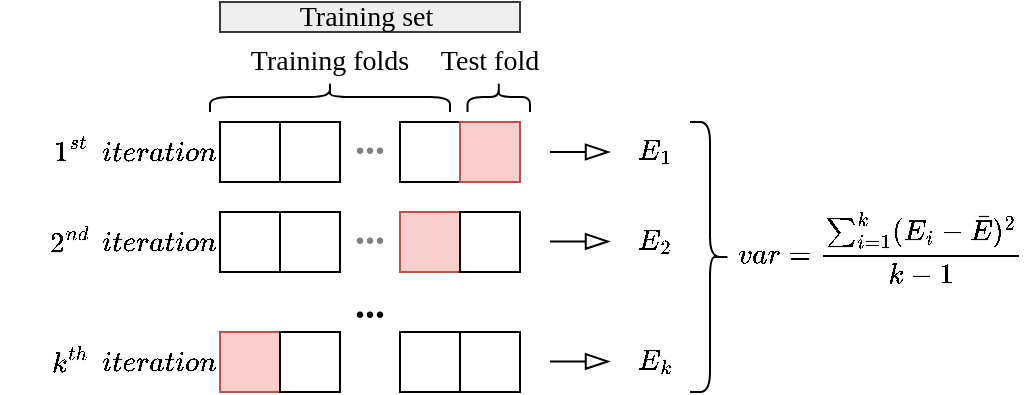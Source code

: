 <mxfile version="18.1.3" type="device"><diagram id="Nye_93qsUCr-LkFEeJR7" name="Page-1"><mxGraphModel dx="822" dy="581" grid="1" gridSize="15" guides="1" tooltips="1" connect="1" arrows="1" fold="1" page="1" pageScale="1" pageWidth="850" pageHeight="1100" math="1" shadow="0"><root><mxCell id="0"/><mxCell id="1" parent="0"/><mxCell id="6iL0MIzmOnUqxVcRXlVa-2" value="" style="rounded=0;whiteSpace=wrap;html=1;" parent="1" vertex="1"><mxGeometry x="180" y="300" width="30" height="30" as="geometry"/></mxCell><mxCell id="6iL0MIzmOnUqxVcRXlVa-4" value="" style="rounded=0;whiteSpace=wrap;html=1;" parent="1" vertex="1"><mxGeometry x="210" y="300" width="30" height="30" as="geometry"/></mxCell><mxCell id="6iL0MIzmOnUqxVcRXlVa-6" value="" style="rounded=0;whiteSpace=wrap;html=1;" parent="1" vertex="1"><mxGeometry x="270" y="300" width="30" height="30" as="geometry"/></mxCell><mxCell id="6iL0MIzmOnUqxVcRXlVa-7" value="" style="rounded=0;whiteSpace=wrap;html=1;fillColor=#f8cecc;strokeColor=#b85450;" parent="1" vertex="1"><mxGeometry x="300" y="300" width="30" height="30" as="geometry"/></mxCell><mxCell id="6iL0MIzmOnUqxVcRXlVa-8" value="" style="rounded=0;whiteSpace=wrap;html=1;" parent="1" vertex="1"><mxGeometry x="180" y="345" width="30" height="30" as="geometry"/></mxCell><mxCell id="6iL0MIzmOnUqxVcRXlVa-9" value="" style="rounded=0;whiteSpace=wrap;html=1;" parent="1" vertex="1"><mxGeometry x="210" y="345" width="30" height="30" as="geometry"/></mxCell><mxCell id="6iL0MIzmOnUqxVcRXlVa-11" value="" style="rounded=0;whiteSpace=wrap;html=1;fillColor=#f8cecc;strokeColor=#b85450;" parent="1" vertex="1"><mxGeometry x="270" y="345" width="30" height="30" as="geometry"/></mxCell><mxCell id="6iL0MIzmOnUqxVcRXlVa-12" value="" style="rounded=0;whiteSpace=wrap;html=1;" parent="1" vertex="1"><mxGeometry x="300" y="345" width="30" height="30" as="geometry"/></mxCell><mxCell id="6iL0MIzmOnUqxVcRXlVa-28" value="" style="rounded=0;whiteSpace=wrap;html=1;fillColor=#f8cecc;strokeColor=#b85450;" parent="1" vertex="1"><mxGeometry x="180" y="405" width="30" height="30" as="geometry"/></mxCell><mxCell id="6iL0MIzmOnUqxVcRXlVa-29" value="" style="rounded=0;whiteSpace=wrap;html=1;" parent="1" vertex="1"><mxGeometry x="210" y="405" width="30" height="30" as="geometry"/></mxCell><mxCell id="6iL0MIzmOnUqxVcRXlVa-31" value="" style="rounded=0;whiteSpace=wrap;html=1;" parent="1" vertex="1"><mxGeometry x="270" y="405" width="30" height="30" as="geometry"/></mxCell><mxCell id="6iL0MIzmOnUqxVcRXlVa-32" value="" style="rounded=0;whiteSpace=wrap;html=1;" parent="1" vertex="1"><mxGeometry x="300" y="405" width="30" height="30" as="geometry"/></mxCell><mxCell id="6iL0MIzmOnUqxVcRXlVa-34" value="" style="endArrow=blockThin;html=1;rounded=0;startSize=5;endSize=10;endFill=0;strokeWidth=1;" parent="1" edge="1"><mxGeometry width="50" height="50" relative="1" as="geometry"><mxPoint x="345" y="315" as="sourcePoint"/><mxPoint x="375" y="315" as="targetPoint"/></mxGeometry></mxCell><mxCell id="6iL0MIzmOnUqxVcRXlVa-35" value="" style="endArrow=blockThin;html=1;rounded=0;startSize=5;endSize=10;endFill=0;strokeWidth=1;" parent="1" edge="1"><mxGeometry width="50" height="50" relative="1" as="geometry"><mxPoint x="345" y="359.74" as="sourcePoint"/><mxPoint x="375" y="359.74" as="targetPoint"/></mxGeometry></mxCell><mxCell id="6iL0MIzmOnUqxVcRXlVa-38" value="" style="endArrow=blockThin;html=1;rounded=0;startSize=5;endSize=10;endFill=0;strokeWidth=1;" parent="1" edge="1"><mxGeometry width="50" height="50" relative="1" as="geometry"><mxPoint x="345" y="419.74" as="sourcePoint"/><mxPoint x="375" y="419.74" as="targetPoint"/></mxGeometry></mxCell><mxCell id="6iL0MIzmOnUqxVcRXlVa-39" value="&lt;b&gt;&lt;font face=&quot;Palatino&quot; style=&quot;font-size: 20px;&quot;&gt;...&lt;/font&gt;&lt;/b&gt;" style="text;html=1;strokeColor=none;fillColor=none;align=center;verticalAlign=middle;whiteSpace=wrap;rounded=0;" parent="1" vertex="1"><mxGeometry x="180" y="382.5" width="150" height="15" as="geometry"/></mxCell><mxCell id="6iL0MIzmOnUqxVcRXlVa-42" value="&lt;font style=&quot;font-size: 14px;&quot; face=&quot;Palatino&quot;&gt;Training set&amp;nbsp;&lt;/font&gt;" style="text;html=1;align=center;verticalAlign=middle;whiteSpace=wrap;rounded=0;fontSize=12;fillColor=#eeeeee;strokeColor=#36393d;" parent="1" vertex="1"><mxGeometry x="180" y="240" width="150" height="15" as="geometry"/></mxCell><mxCell id="6iL0MIzmOnUqxVcRXlVa-45" value="$$E_1$$" style="text;html=1;strokeColor=none;fillColor=none;align=center;verticalAlign=middle;whiteSpace=wrap;rounded=0;fontFamily=Palatino;fontSize=14;" parent="1" vertex="1"><mxGeometry x="390" y="300" width="15" height="30" as="geometry"/></mxCell><mxCell id="6iL0MIzmOnUqxVcRXlVa-46" value="$$E_2$$" style="text;html=1;strokeColor=none;fillColor=none;align=center;verticalAlign=middle;whiteSpace=wrap;rounded=0;fontFamily=Palatino;fontSize=14;" parent="1" vertex="1"><mxGeometry x="390" y="345" width="15" height="30" as="geometry"/></mxCell><mxCell id="6iL0MIzmOnUqxVcRXlVa-47" value="$$E_k$$" style="text;html=1;strokeColor=none;fillColor=none;align=center;verticalAlign=middle;whiteSpace=wrap;rounded=0;fontFamily=Palatino;fontSize=14;" parent="1" vertex="1"><mxGeometry x="390" y="405" width="15" height="30" as="geometry"/></mxCell><mxCell id="6iL0MIzmOnUqxVcRXlVa-48" value="" style="shape=curlyBracket;whiteSpace=wrap;html=1;rounded=1;flipH=1;fontFamily=Palatino;fontSize=12;strokeColor=default;" parent="1" vertex="1"><mxGeometry x="415" y="300" width="20" height="135" as="geometry"/></mxCell><mxCell id="6iL0MIzmOnUqxVcRXlVa-49" value="$$var= \frac{\sum_{i=1}^{k} (E_i - \bar{E})^2 }{k - 1}$$" style="text;html=1;strokeColor=none;fillColor=none;align=center;verticalAlign=middle;whiteSpace=wrap;rounded=0;fontFamily=Palatino;fontSize=14;" parent="1" vertex="1"><mxGeometry x="435" y="347.5" width="150" height="30" as="geometry"/></mxCell><mxCell id="6iL0MIzmOnUqxVcRXlVa-51" value="&lt;b&gt;&lt;font color=&quot;#808080&quot; face=&quot;Palatino&quot; style=&quot;font-size: 20px;&quot;&gt;...&lt;/font&gt;&lt;/b&gt;" style="text;html=1;strokeColor=none;fillColor=none;align=center;verticalAlign=middle;whiteSpace=wrap;rounded=0;" parent="1" vertex="1"><mxGeometry x="240" y="300" width="30" height="15" as="geometry"/></mxCell><mxCell id="6iL0MIzmOnUqxVcRXlVa-54" value="&lt;b&gt;&lt;font color=&quot;#808080&quot; face=&quot;Palatino&quot; style=&quot;font-size: 20px;&quot;&gt;...&lt;/font&gt;&lt;/b&gt;" style="text;html=1;strokeColor=none;fillColor=none;align=center;verticalAlign=middle;whiteSpace=wrap;rounded=0;" parent="1" vertex="1"><mxGeometry x="240" y="345" width="30" height="15" as="geometry"/></mxCell><mxCell id="6iL0MIzmOnUqxVcRXlVa-55" value="&lt;font style=&quot;font-size: 14px;&quot; color=&quot;#000000&quot;&gt;$$1^{st}$$&lt;/font&gt;" style="text;html=1;strokeColor=none;fillColor=none;align=center;verticalAlign=middle;whiteSpace=wrap;rounded=0;fontFamily=Palatino;fontSize=14;fontColor=#808080;" parent="1" vertex="1"><mxGeometry x="90" y="300" width="30" height="30" as="geometry"/></mxCell><mxCell id="6iL0MIzmOnUqxVcRXlVa-56" value="&lt;font style=&quot;font-size: 14px;&quot; color=&quot;#000000&quot;&gt;$$2^{nd}$$&lt;/font&gt;" style="text;html=1;strokeColor=none;fillColor=none;align=center;verticalAlign=middle;whiteSpace=wrap;rounded=0;fontFamily=Palatino;fontSize=14;fontColor=#808080;" parent="1" vertex="1"><mxGeometry x="90" y="345" width="30" height="30" as="geometry"/></mxCell><mxCell id="6iL0MIzmOnUqxVcRXlVa-57" value="&lt;font style=&quot;font-size: 14px;&quot; color=&quot;#000000&quot;&gt;$$k^{th}$$&lt;/font&gt;" style="text;html=1;strokeColor=none;fillColor=none;align=center;verticalAlign=middle;whiteSpace=wrap;rounded=0;fontFamily=Palatino;fontSize=14;fontColor=#808080;" parent="1" vertex="1"><mxGeometry x="90" y="405" width="30" height="30" as="geometry"/></mxCell><mxCell id="6iL0MIzmOnUqxVcRXlVa-58" value="&lt;font style=&quot;font-size: 14px;&quot;&gt;$$iteration$$&lt;/font&gt;" style="text;html=1;strokeColor=none;fillColor=none;align=center;verticalAlign=middle;whiteSpace=wrap;rounded=0;fontFamily=Palatino;fontSize=14;fontColor=#000000;" parent="1" vertex="1"><mxGeometry x="120" y="300" width="60" height="30" as="geometry"/></mxCell><mxCell id="6iL0MIzmOnUqxVcRXlVa-59" value="&lt;font style=&quot;font-size: 14px;&quot;&gt;$$iteration$$&lt;/font&gt;" style="text;html=1;strokeColor=none;fillColor=none;align=center;verticalAlign=middle;whiteSpace=wrap;rounded=0;fontFamily=Palatino;fontSize=14;fontColor=#000000;" parent="1" vertex="1"><mxGeometry x="120" y="345" width="60" height="30" as="geometry"/></mxCell><mxCell id="6iL0MIzmOnUqxVcRXlVa-60" value="&lt;font style=&quot;font-size: 14px;&quot;&gt;$$iteration$$&lt;/font&gt;" style="text;html=1;strokeColor=none;fillColor=none;align=center;verticalAlign=middle;whiteSpace=wrap;rounded=0;fontFamily=Palatino;fontSize=14;fontColor=#000000;" parent="1" vertex="1"><mxGeometry x="120" y="405" width="60" height="30" as="geometry"/></mxCell><mxCell id="6iL0MIzmOnUqxVcRXlVa-65" value="" style="shape=curlyBracket;whiteSpace=wrap;html=1;rounded=1;flipH=1;fontFamily=Palatino;fontSize=11;fontColor=#000000;strokeColor=default;rotation=-90;" parent="1" vertex="1"><mxGeometry x="227.5" y="227.5" width="15" height="120" as="geometry"/></mxCell><mxCell id="6iL0MIzmOnUqxVcRXlVa-66" value="&lt;font style=&quot;font-size: 14px;&quot;&gt;Training folds&lt;/font&gt;" style="text;html=1;strokeColor=none;fillColor=none;align=center;verticalAlign=middle;whiteSpace=wrap;rounded=0;fontFamily=Palatino;fontSize=14;fontColor=#000000;" parent="1" vertex="1"><mxGeometry x="190" y="255" width="90" height="30" as="geometry"/></mxCell><mxCell id="6iL0MIzmOnUqxVcRXlVa-68" value="" style="shape=curlyBracket;whiteSpace=wrap;html=1;rounded=1;flipH=1;fontFamily=Palatino;fontSize=11;fontColor=#000000;strokeColor=default;rotation=-90;" parent="1" vertex="1"><mxGeometry x="311.88" y="271.88" width="15" height="31.25" as="geometry"/></mxCell><mxCell id="6iL0MIzmOnUqxVcRXlVa-69" value="&lt;font style=&quot;font-size: 14px;&quot;&gt;Test fold&lt;/font&gt;" style="text;html=1;strokeColor=none;fillColor=none;align=center;verticalAlign=middle;whiteSpace=wrap;rounded=0;fontFamily=Palatino;fontSize=14;fontColor=#000000;" parent="1" vertex="1"><mxGeometry x="270" y="255" width="90" height="30" as="geometry"/></mxCell></root></mxGraphModel></diagram></mxfile>
